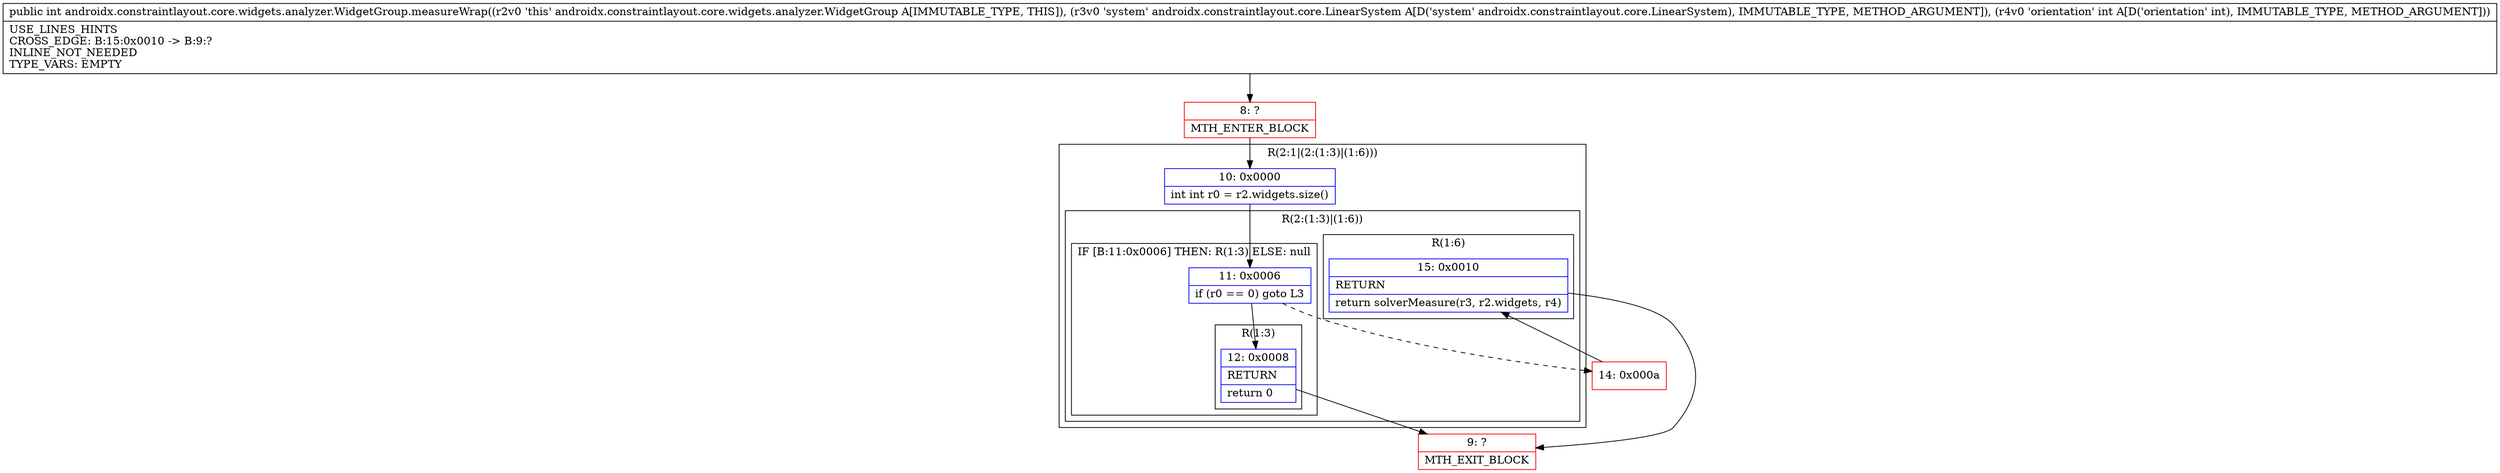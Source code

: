digraph "CFG forandroidx.constraintlayout.core.widgets.analyzer.WidgetGroup.measureWrap(Landroidx\/constraintlayout\/core\/LinearSystem;I)I" {
subgraph cluster_Region_1662488170 {
label = "R(2:1|(2:(1:3)|(1:6)))";
node [shape=record,color=blue];
Node_10 [shape=record,label="{10\:\ 0x0000|int int r0 = r2.widgets.size()\l}"];
subgraph cluster_Region_954109957 {
label = "R(2:(1:3)|(1:6))";
node [shape=record,color=blue];
subgraph cluster_IfRegion_1965105989 {
label = "IF [B:11:0x0006] THEN: R(1:3) ELSE: null";
node [shape=record,color=blue];
Node_11 [shape=record,label="{11\:\ 0x0006|if (r0 == 0) goto L3\l}"];
subgraph cluster_Region_1493098902 {
label = "R(1:3)";
node [shape=record,color=blue];
Node_12 [shape=record,label="{12\:\ 0x0008|RETURN\l|return 0\l}"];
}
}
subgraph cluster_Region_2102003354 {
label = "R(1:6)";
node [shape=record,color=blue];
Node_15 [shape=record,label="{15\:\ 0x0010|RETURN\l|return solverMeasure(r3, r2.widgets, r4)\l}"];
}
}
}
Node_8 [shape=record,color=red,label="{8\:\ ?|MTH_ENTER_BLOCK\l}"];
Node_9 [shape=record,color=red,label="{9\:\ ?|MTH_EXIT_BLOCK\l}"];
Node_14 [shape=record,color=red,label="{14\:\ 0x000a}"];
MethodNode[shape=record,label="{public int androidx.constraintlayout.core.widgets.analyzer.WidgetGroup.measureWrap((r2v0 'this' androidx.constraintlayout.core.widgets.analyzer.WidgetGroup A[IMMUTABLE_TYPE, THIS]), (r3v0 'system' androidx.constraintlayout.core.LinearSystem A[D('system' androidx.constraintlayout.core.LinearSystem), IMMUTABLE_TYPE, METHOD_ARGUMENT]), (r4v0 'orientation' int A[D('orientation' int), IMMUTABLE_TYPE, METHOD_ARGUMENT]))  | USE_LINES_HINTS\lCROSS_EDGE: B:15:0x0010 \-\> B:9:?\lINLINE_NOT_NEEDED\lTYPE_VARS: EMPTY\l}"];
MethodNode -> Node_8;Node_10 -> Node_11;
Node_11 -> Node_12;
Node_11 -> Node_14[style=dashed];
Node_12 -> Node_9;
Node_15 -> Node_9;
Node_8 -> Node_10;
Node_14 -> Node_15;
}

